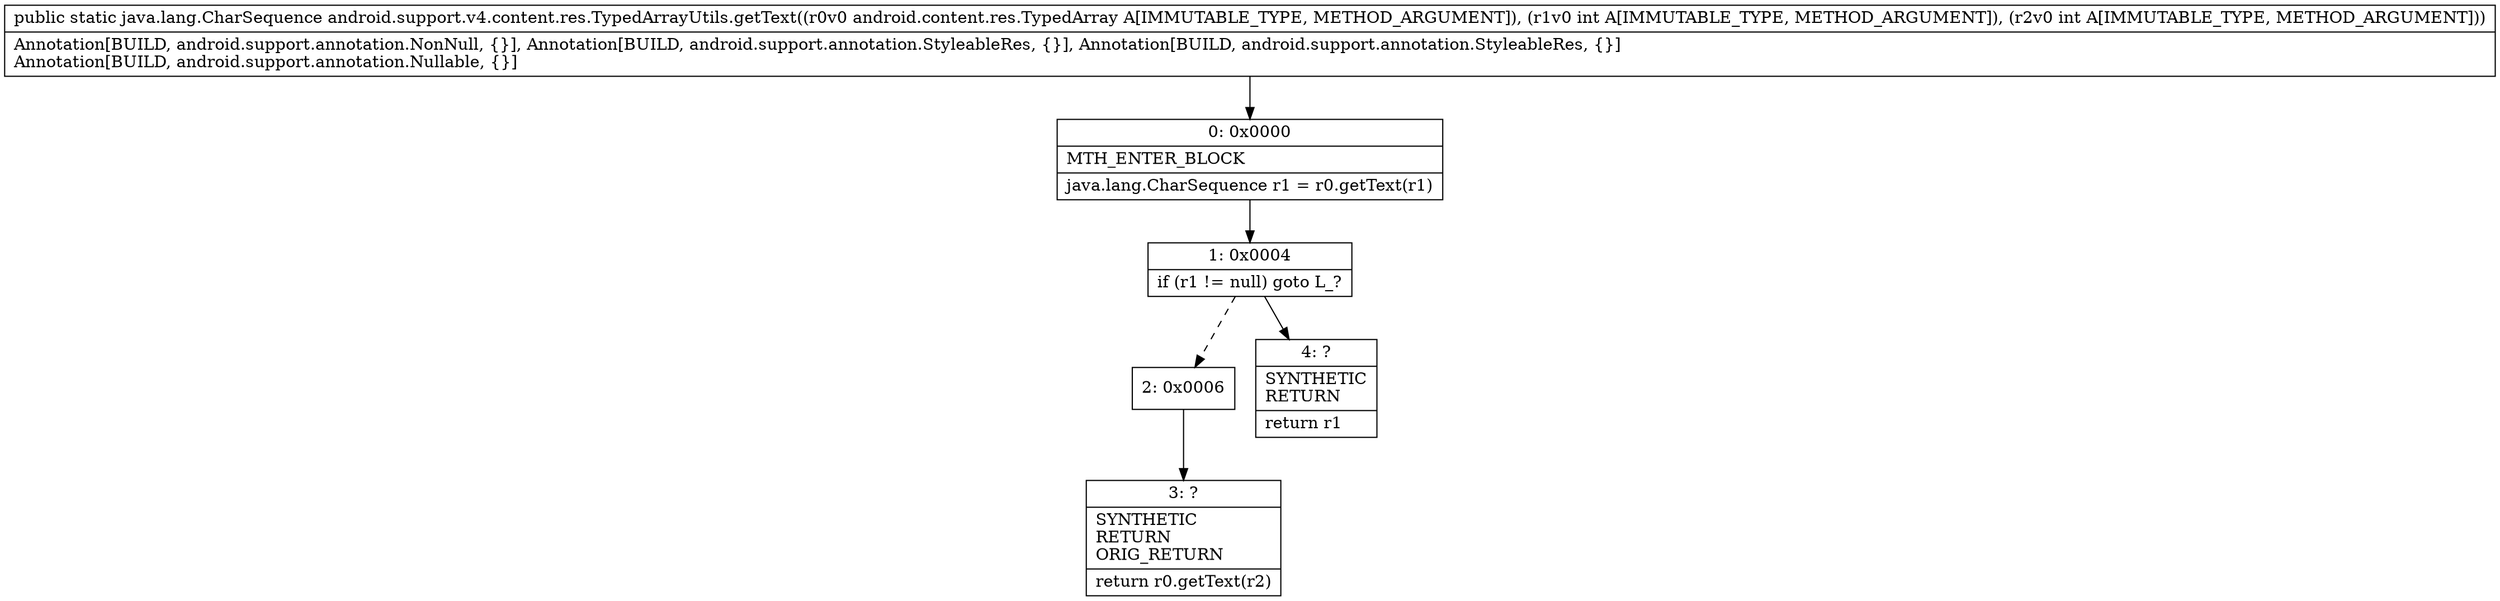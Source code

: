 digraph "CFG forandroid.support.v4.content.res.TypedArrayUtils.getText(Landroid\/content\/res\/TypedArray;II)Ljava\/lang\/CharSequence;" {
Node_0 [shape=record,label="{0\:\ 0x0000|MTH_ENTER_BLOCK\l|java.lang.CharSequence r1 = r0.getText(r1)\l}"];
Node_1 [shape=record,label="{1\:\ 0x0004|if (r1 != null) goto L_?\l}"];
Node_2 [shape=record,label="{2\:\ 0x0006}"];
Node_3 [shape=record,label="{3\:\ ?|SYNTHETIC\lRETURN\lORIG_RETURN\l|return r0.getText(r2)\l}"];
Node_4 [shape=record,label="{4\:\ ?|SYNTHETIC\lRETURN\l|return r1\l}"];
MethodNode[shape=record,label="{public static java.lang.CharSequence android.support.v4.content.res.TypedArrayUtils.getText((r0v0 android.content.res.TypedArray A[IMMUTABLE_TYPE, METHOD_ARGUMENT]), (r1v0 int A[IMMUTABLE_TYPE, METHOD_ARGUMENT]), (r2v0 int A[IMMUTABLE_TYPE, METHOD_ARGUMENT]))  | Annotation[BUILD, android.support.annotation.NonNull, \{\}], Annotation[BUILD, android.support.annotation.StyleableRes, \{\}], Annotation[BUILD, android.support.annotation.StyleableRes, \{\}]\lAnnotation[BUILD, android.support.annotation.Nullable, \{\}]\l}"];
MethodNode -> Node_0;
Node_0 -> Node_1;
Node_1 -> Node_2[style=dashed];
Node_1 -> Node_4;
Node_2 -> Node_3;
}

